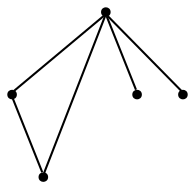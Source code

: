 digraph G {
0 [shape=point, label="1"];
1 [shape=point, label="2"];
2 [shape=point, label="3"];
3 [shape=point, label="4"];
4 [shape=point, label="5"];
0 -> 1 [ dir="none"];
0 -> 2 [ dir="none"];
0 -> 3 [ dir="none"];
0 -> 4 [ dir="none"];
1 -> 2 [ dir="none"];
}
